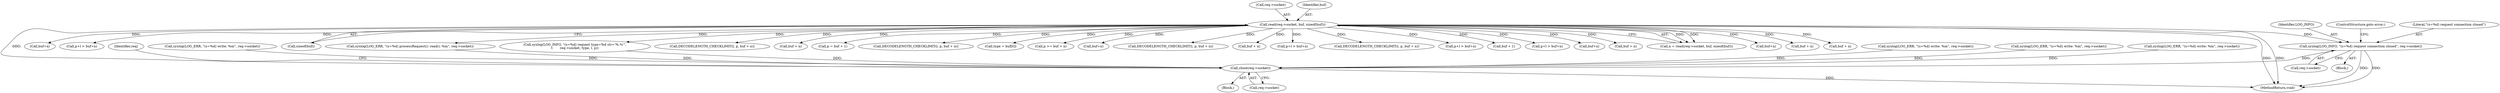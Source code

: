 digraph "0_miniupnp_b238cade9a173c6f751a34acf8ccff838a62aa47@pointer" {
"1000178" [label="(Call,syslog(LOG_INFO, \"(s=%d) request connection closed\", req->socket))"];
"1000141" [label="(Call,read(req->socket, buf, sizeof(buf)))"];
"1001125" [label="(Call,close(req->socket))"];
"1000166" [label="(Call,syslog(LOG_ERR, \"(s=%d) processRequest(): read(): %m\", req->socket))"];
"1001092" [label="(Call,syslog(LOG_ERR, \"(s=%d) write: %m\", req->socket))"];
"1000839" [label="(Call,buf+n)"];
"1000768" [label="(Call,p+l > buf+n)"];
"1000116" [label="(Block,)"];
"1000146" [label="(Call,sizeof(buf))"];
"1001125" [label="(Call,close(req->socket))"];
"1000895" [label="(Call,DECODELENGTH_CHECKLIMIT(l, p, buf + n))"];
"1000142" [label="(Call,req->socket)"];
"1000753" [label="(Call,buf + n)"];
"1001061" [label="(Call,syslog(LOG_ERR, \"(s=%d) write: %m\", req->socket))"];
"1000177" [label="(Block,)"];
"1000194" [label="(Call,p = buf + 1)"];
"1000199" [label="(Call,DECODELENGTH_CHECKLIMIT(l, p, buf + n))"];
"1000179" [label="(Identifier,LOG_INFO)"];
"1000189" [label="(Call,type = buf[0])"];
"1000751" [label="(Call,p >= buf + n)"];
"1000772" [label="(Call,buf+n)"];
"1001126" [label="(Call,req->socket)"];
"1000828" [label="(Call,DECODELENGTH_CHECKLIMIT(l, p, buf + n))"];
"1000831" [label="(Call,buf + n)"];
"1000181" [label="(Call,req->socket)"];
"1000835" [label="(Call,p+l > buf+n)"];
"1000761" [label="(Call,DECODELENGTH_CHECKLIMIT(l, p, buf + n))"];
"1000902" [label="(Call,p+l > buf+n)"];
"1000196" [label="(Call,buf + 1)"];
"1000206" [label="(Call,p+l > buf+n)"];
"1000210" [label="(Call,buf+n)"];
"1000289" [label="(Call,syslog(LOG_ERR, \"(s=%d) write: %m\", req->socket))"];
"1000184" [label="(ControlStructure,goto error;)"];
"1000898" [label="(Call,buf + n)"];
"1000178" [label="(Call,syslog(LOG_INFO, \"(s=%d) request connection closed\", req->socket))"];
"1000141" [label="(Call,read(req->socket, buf, sizeof(buf)))"];
"1001136" [label="(MethodReturn,void)"];
"1001131" [label="(Identifier,req)"];
"1000145" [label="(Identifier,buf)"];
"1000180" [label="(Literal,\"(s=%d) request connection closed\")"];
"1000139" [label="(Call,n = read(req->socket, buf, sizeof(buf)))"];
"1000244" [label="(Call,syslog(LOG_INFO, \"(s=%d) request type=%d str='%.*s'\",\n\t       req->socket, type, l, p))"];
"1000906" [label="(Call,buf+n)"];
"1000764" [label="(Call,buf + n)"];
"1000202" [label="(Call,buf + n)"];
"1000680" [label="(Call,syslog(LOG_ERR, \"(s=%d) write: %m\", req->socket))"];
"1000178" -> "1000177"  [label="AST: "];
"1000178" -> "1000181"  [label="CFG: "];
"1000179" -> "1000178"  [label="AST: "];
"1000180" -> "1000178"  [label="AST: "];
"1000181" -> "1000178"  [label="AST: "];
"1000184" -> "1000178"  [label="CFG: "];
"1000178" -> "1001136"  [label="DDG: "];
"1000178" -> "1001136"  [label="DDG: "];
"1000141" -> "1000178"  [label="DDG: "];
"1000178" -> "1001125"  [label="DDG: "];
"1000141" -> "1000139"  [label="AST: "];
"1000141" -> "1000146"  [label="CFG: "];
"1000142" -> "1000141"  [label="AST: "];
"1000145" -> "1000141"  [label="AST: "];
"1000146" -> "1000141"  [label="AST: "];
"1000139" -> "1000141"  [label="CFG: "];
"1000141" -> "1001136"  [label="DDG: "];
"1000141" -> "1001136"  [label="DDG: "];
"1000141" -> "1000139"  [label="DDG: "];
"1000141" -> "1000139"  [label="DDG: "];
"1000141" -> "1000166"  [label="DDG: "];
"1000141" -> "1000189"  [label="DDG: "];
"1000141" -> "1000194"  [label="DDG: "];
"1000141" -> "1000196"  [label="DDG: "];
"1000141" -> "1000199"  [label="DDG: "];
"1000141" -> "1000202"  [label="DDG: "];
"1000141" -> "1000206"  [label="DDG: "];
"1000141" -> "1000210"  [label="DDG: "];
"1000141" -> "1000244"  [label="DDG: "];
"1000141" -> "1000751"  [label="DDG: "];
"1000141" -> "1000753"  [label="DDG: "];
"1000141" -> "1000761"  [label="DDG: "];
"1000141" -> "1000764"  [label="DDG: "];
"1000141" -> "1000768"  [label="DDG: "];
"1000141" -> "1000772"  [label="DDG: "];
"1000141" -> "1000828"  [label="DDG: "];
"1000141" -> "1000831"  [label="DDG: "];
"1000141" -> "1000835"  [label="DDG: "];
"1000141" -> "1000839"  [label="DDG: "];
"1000141" -> "1000895"  [label="DDG: "];
"1000141" -> "1000898"  [label="DDG: "];
"1000141" -> "1000902"  [label="DDG: "];
"1000141" -> "1000906"  [label="DDG: "];
"1000141" -> "1001125"  [label="DDG: "];
"1001125" -> "1000116"  [label="AST: "];
"1001125" -> "1001126"  [label="CFG: "];
"1001126" -> "1001125"  [label="AST: "];
"1001131" -> "1001125"  [label="CFG: "];
"1001125" -> "1001136"  [label="DDG: "];
"1000289" -> "1001125"  [label="DDG: "];
"1000166" -> "1001125"  [label="DDG: "];
"1000680" -> "1001125"  [label="DDG: "];
"1000244" -> "1001125"  [label="DDG: "];
"1001092" -> "1001125"  [label="DDG: "];
"1001061" -> "1001125"  [label="DDG: "];
}
